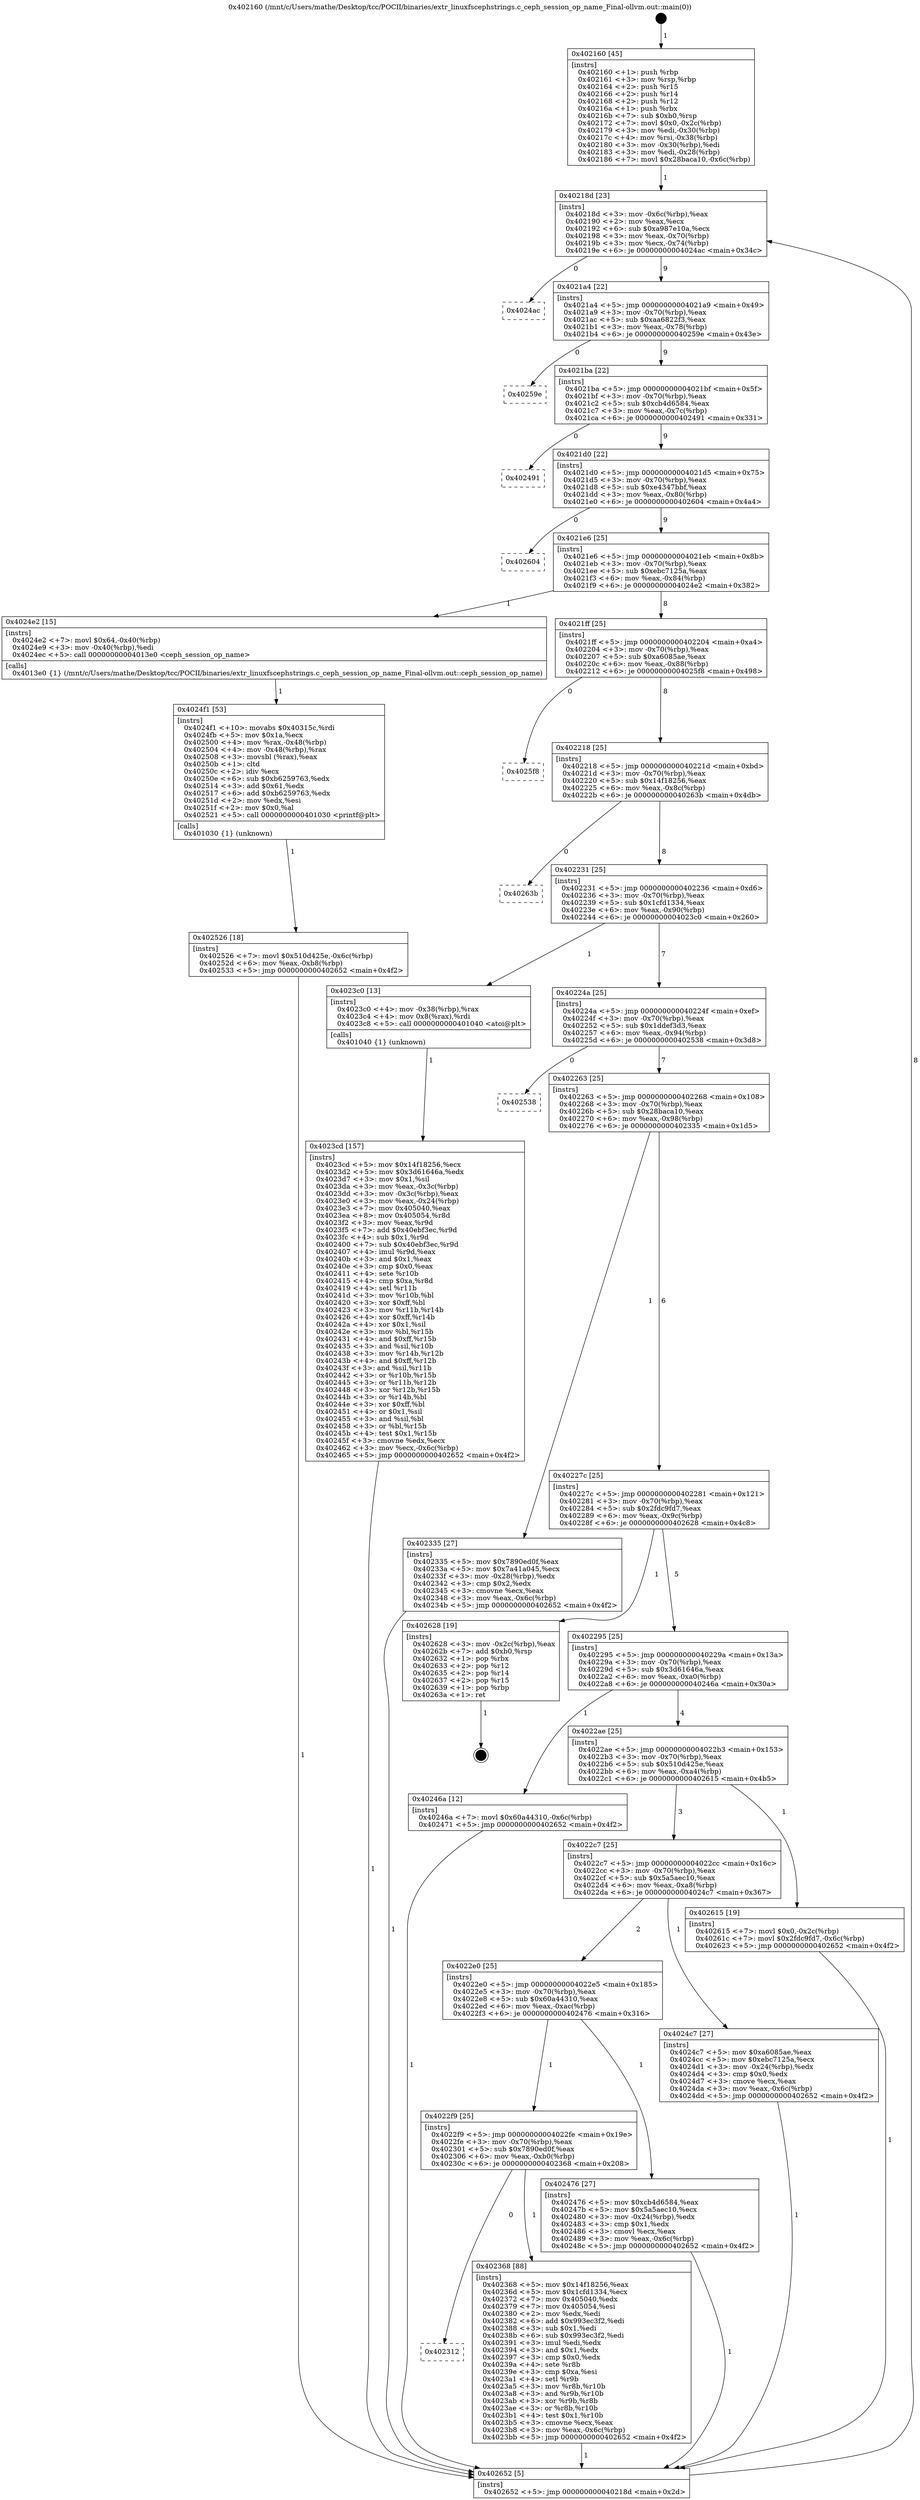 digraph "0x402160" {
  label = "0x402160 (/mnt/c/Users/mathe/Desktop/tcc/POCII/binaries/extr_linuxfscephstrings.c_ceph_session_op_name_Final-ollvm.out::main(0))"
  labelloc = "t"
  node[shape=record]

  Entry [label="",width=0.3,height=0.3,shape=circle,fillcolor=black,style=filled]
  "0x40218d" [label="{
     0x40218d [23]\l
     | [instrs]\l
     &nbsp;&nbsp;0x40218d \<+3\>: mov -0x6c(%rbp),%eax\l
     &nbsp;&nbsp;0x402190 \<+2\>: mov %eax,%ecx\l
     &nbsp;&nbsp;0x402192 \<+6\>: sub $0xa987e10a,%ecx\l
     &nbsp;&nbsp;0x402198 \<+3\>: mov %eax,-0x70(%rbp)\l
     &nbsp;&nbsp;0x40219b \<+3\>: mov %ecx,-0x74(%rbp)\l
     &nbsp;&nbsp;0x40219e \<+6\>: je 00000000004024ac \<main+0x34c\>\l
  }"]
  "0x4024ac" [label="{
     0x4024ac\l
  }", style=dashed]
  "0x4021a4" [label="{
     0x4021a4 [22]\l
     | [instrs]\l
     &nbsp;&nbsp;0x4021a4 \<+5\>: jmp 00000000004021a9 \<main+0x49\>\l
     &nbsp;&nbsp;0x4021a9 \<+3\>: mov -0x70(%rbp),%eax\l
     &nbsp;&nbsp;0x4021ac \<+5\>: sub $0xaa6822f3,%eax\l
     &nbsp;&nbsp;0x4021b1 \<+3\>: mov %eax,-0x78(%rbp)\l
     &nbsp;&nbsp;0x4021b4 \<+6\>: je 000000000040259e \<main+0x43e\>\l
  }"]
  Exit [label="",width=0.3,height=0.3,shape=circle,fillcolor=black,style=filled,peripheries=2]
  "0x40259e" [label="{
     0x40259e\l
  }", style=dashed]
  "0x4021ba" [label="{
     0x4021ba [22]\l
     | [instrs]\l
     &nbsp;&nbsp;0x4021ba \<+5\>: jmp 00000000004021bf \<main+0x5f\>\l
     &nbsp;&nbsp;0x4021bf \<+3\>: mov -0x70(%rbp),%eax\l
     &nbsp;&nbsp;0x4021c2 \<+5\>: sub $0xcb4d6584,%eax\l
     &nbsp;&nbsp;0x4021c7 \<+3\>: mov %eax,-0x7c(%rbp)\l
     &nbsp;&nbsp;0x4021ca \<+6\>: je 0000000000402491 \<main+0x331\>\l
  }"]
  "0x402526" [label="{
     0x402526 [18]\l
     | [instrs]\l
     &nbsp;&nbsp;0x402526 \<+7\>: movl $0x510d425e,-0x6c(%rbp)\l
     &nbsp;&nbsp;0x40252d \<+6\>: mov %eax,-0xb8(%rbp)\l
     &nbsp;&nbsp;0x402533 \<+5\>: jmp 0000000000402652 \<main+0x4f2\>\l
  }"]
  "0x402491" [label="{
     0x402491\l
  }", style=dashed]
  "0x4021d0" [label="{
     0x4021d0 [22]\l
     | [instrs]\l
     &nbsp;&nbsp;0x4021d0 \<+5\>: jmp 00000000004021d5 \<main+0x75\>\l
     &nbsp;&nbsp;0x4021d5 \<+3\>: mov -0x70(%rbp),%eax\l
     &nbsp;&nbsp;0x4021d8 \<+5\>: sub $0xe4347bbf,%eax\l
     &nbsp;&nbsp;0x4021dd \<+3\>: mov %eax,-0x80(%rbp)\l
     &nbsp;&nbsp;0x4021e0 \<+6\>: je 0000000000402604 \<main+0x4a4\>\l
  }"]
  "0x4024f1" [label="{
     0x4024f1 [53]\l
     | [instrs]\l
     &nbsp;&nbsp;0x4024f1 \<+10\>: movabs $0x40315c,%rdi\l
     &nbsp;&nbsp;0x4024fb \<+5\>: mov $0x1a,%ecx\l
     &nbsp;&nbsp;0x402500 \<+4\>: mov %rax,-0x48(%rbp)\l
     &nbsp;&nbsp;0x402504 \<+4\>: mov -0x48(%rbp),%rax\l
     &nbsp;&nbsp;0x402508 \<+3\>: movsbl (%rax),%eax\l
     &nbsp;&nbsp;0x40250b \<+1\>: cltd\l
     &nbsp;&nbsp;0x40250c \<+2\>: idiv %ecx\l
     &nbsp;&nbsp;0x40250e \<+6\>: sub $0xb6259763,%edx\l
     &nbsp;&nbsp;0x402514 \<+3\>: add $0x61,%edx\l
     &nbsp;&nbsp;0x402517 \<+6\>: add $0xb6259763,%edx\l
     &nbsp;&nbsp;0x40251d \<+2\>: mov %edx,%esi\l
     &nbsp;&nbsp;0x40251f \<+2\>: mov $0x0,%al\l
     &nbsp;&nbsp;0x402521 \<+5\>: call 0000000000401030 \<printf@plt\>\l
     | [calls]\l
     &nbsp;&nbsp;0x401030 \{1\} (unknown)\l
  }"]
  "0x402604" [label="{
     0x402604\l
  }", style=dashed]
  "0x4021e6" [label="{
     0x4021e6 [25]\l
     | [instrs]\l
     &nbsp;&nbsp;0x4021e6 \<+5\>: jmp 00000000004021eb \<main+0x8b\>\l
     &nbsp;&nbsp;0x4021eb \<+3\>: mov -0x70(%rbp),%eax\l
     &nbsp;&nbsp;0x4021ee \<+5\>: sub $0xebc7125a,%eax\l
     &nbsp;&nbsp;0x4021f3 \<+6\>: mov %eax,-0x84(%rbp)\l
     &nbsp;&nbsp;0x4021f9 \<+6\>: je 00000000004024e2 \<main+0x382\>\l
  }"]
  "0x4023cd" [label="{
     0x4023cd [157]\l
     | [instrs]\l
     &nbsp;&nbsp;0x4023cd \<+5\>: mov $0x14f18256,%ecx\l
     &nbsp;&nbsp;0x4023d2 \<+5\>: mov $0x3d61646a,%edx\l
     &nbsp;&nbsp;0x4023d7 \<+3\>: mov $0x1,%sil\l
     &nbsp;&nbsp;0x4023da \<+3\>: mov %eax,-0x3c(%rbp)\l
     &nbsp;&nbsp;0x4023dd \<+3\>: mov -0x3c(%rbp),%eax\l
     &nbsp;&nbsp;0x4023e0 \<+3\>: mov %eax,-0x24(%rbp)\l
     &nbsp;&nbsp;0x4023e3 \<+7\>: mov 0x405040,%eax\l
     &nbsp;&nbsp;0x4023ea \<+8\>: mov 0x405054,%r8d\l
     &nbsp;&nbsp;0x4023f2 \<+3\>: mov %eax,%r9d\l
     &nbsp;&nbsp;0x4023f5 \<+7\>: add $0x40ebf3ec,%r9d\l
     &nbsp;&nbsp;0x4023fc \<+4\>: sub $0x1,%r9d\l
     &nbsp;&nbsp;0x402400 \<+7\>: sub $0x40ebf3ec,%r9d\l
     &nbsp;&nbsp;0x402407 \<+4\>: imul %r9d,%eax\l
     &nbsp;&nbsp;0x40240b \<+3\>: and $0x1,%eax\l
     &nbsp;&nbsp;0x40240e \<+3\>: cmp $0x0,%eax\l
     &nbsp;&nbsp;0x402411 \<+4\>: sete %r10b\l
     &nbsp;&nbsp;0x402415 \<+4\>: cmp $0xa,%r8d\l
     &nbsp;&nbsp;0x402419 \<+4\>: setl %r11b\l
     &nbsp;&nbsp;0x40241d \<+3\>: mov %r10b,%bl\l
     &nbsp;&nbsp;0x402420 \<+3\>: xor $0xff,%bl\l
     &nbsp;&nbsp;0x402423 \<+3\>: mov %r11b,%r14b\l
     &nbsp;&nbsp;0x402426 \<+4\>: xor $0xff,%r14b\l
     &nbsp;&nbsp;0x40242a \<+4\>: xor $0x1,%sil\l
     &nbsp;&nbsp;0x40242e \<+3\>: mov %bl,%r15b\l
     &nbsp;&nbsp;0x402431 \<+4\>: and $0xff,%r15b\l
     &nbsp;&nbsp;0x402435 \<+3\>: and %sil,%r10b\l
     &nbsp;&nbsp;0x402438 \<+3\>: mov %r14b,%r12b\l
     &nbsp;&nbsp;0x40243b \<+4\>: and $0xff,%r12b\l
     &nbsp;&nbsp;0x40243f \<+3\>: and %sil,%r11b\l
     &nbsp;&nbsp;0x402442 \<+3\>: or %r10b,%r15b\l
     &nbsp;&nbsp;0x402445 \<+3\>: or %r11b,%r12b\l
     &nbsp;&nbsp;0x402448 \<+3\>: xor %r12b,%r15b\l
     &nbsp;&nbsp;0x40244b \<+3\>: or %r14b,%bl\l
     &nbsp;&nbsp;0x40244e \<+3\>: xor $0xff,%bl\l
     &nbsp;&nbsp;0x402451 \<+4\>: or $0x1,%sil\l
     &nbsp;&nbsp;0x402455 \<+3\>: and %sil,%bl\l
     &nbsp;&nbsp;0x402458 \<+3\>: or %bl,%r15b\l
     &nbsp;&nbsp;0x40245b \<+4\>: test $0x1,%r15b\l
     &nbsp;&nbsp;0x40245f \<+3\>: cmovne %edx,%ecx\l
     &nbsp;&nbsp;0x402462 \<+3\>: mov %ecx,-0x6c(%rbp)\l
     &nbsp;&nbsp;0x402465 \<+5\>: jmp 0000000000402652 \<main+0x4f2\>\l
  }"]
  "0x4024e2" [label="{
     0x4024e2 [15]\l
     | [instrs]\l
     &nbsp;&nbsp;0x4024e2 \<+7\>: movl $0x64,-0x40(%rbp)\l
     &nbsp;&nbsp;0x4024e9 \<+3\>: mov -0x40(%rbp),%edi\l
     &nbsp;&nbsp;0x4024ec \<+5\>: call 00000000004013e0 \<ceph_session_op_name\>\l
     | [calls]\l
     &nbsp;&nbsp;0x4013e0 \{1\} (/mnt/c/Users/mathe/Desktop/tcc/POCII/binaries/extr_linuxfscephstrings.c_ceph_session_op_name_Final-ollvm.out::ceph_session_op_name)\l
  }"]
  "0x4021ff" [label="{
     0x4021ff [25]\l
     | [instrs]\l
     &nbsp;&nbsp;0x4021ff \<+5\>: jmp 0000000000402204 \<main+0xa4\>\l
     &nbsp;&nbsp;0x402204 \<+3\>: mov -0x70(%rbp),%eax\l
     &nbsp;&nbsp;0x402207 \<+5\>: sub $0xa6085ae,%eax\l
     &nbsp;&nbsp;0x40220c \<+6\>: mov %eax,-0x88(%rbp)\l
     &nbsp;&nbsp;0x402212 \<+6\>: je 00000000004025f8 \<main+0x498\>\l
  }"]
  "0x402312" [label="{
     0x402312\l
  }", style=dashed]
  "0x4025f8" [label="{
     0x4025f8\l
  }", style=dashed]
  "0x402218" [label="{
     0x402218 [25]\l
     | [instrs]\l
     &nbsp;&nbsp;0x402218 \<+5\>: jmp 000000000040221d \<main+0xbd\>\l
     &nbsp;&nbsp;0x40221d \<+3\>: mov -0x70(%rbp),%eax\l
     &nbsp;&nbsp;0x402220 \<+5\>: sub $0x14f18256,%eax\l
     &nbsp;&nbsp;0x402225 \<+6\>: mov %eax,-0x8c(%rbp)\l
     &nbsp;&nbsp;0x40222b \<+6\>: je 000000000040263b \<main+0x4db\>\l
  }"]
  "0x402368" [label="{
     0x402368 [88]\l
     | [instrs]\l
     &nbsp;&nbsp;0x402368 \<+5\>: mov $0x14f18256,%eax\l
     &nbsp;&nbsp;0x40236d \<+5\>: mov $0x1cfd1334,%ecx\l
     &nbsp;&nbsp;0x402372 \<+7\>: mov 0x405040,%edx\l
     &nbsp;&nbsp;0x402379 \<+7\>: mov 0x405054,%esi\l
     &nbsp;&nbsp;0x402380 \<+2\>: mov %edx,%edi\l
     &nbsp;&nbsp;0x402382 \<+6\>: add $0x993ec3f2,%edi\l
     &nbsp;&nbsp;0x402388 \<+3\>: sub $0x1,%edi\l
     &nbsp;&nbsp;0x40238b \<+6\>: sub $0x993ec3f2,%edi\l
     &nbsp;&nbsp;0x402391 \<+3\>: imul %edi,%edx\l
     &nbsp;&nbsp;0x402394 \<+3\>: and $0x1,%edx\l
     &nbsp;&nbsp;0x402397 \<+3\>: cmp $0x0,%edx\l
     &nbsp;&nbsp;0x40239a \<+4\>: sete %r8b\l
     &nbsp;&nbsp;0x40239e \<+3\>: cmp $0xa,%esi\l
     &nbsp;&nbsp;0x4023a1 \<+4\>: setl %r9b\l
     &nbsp;&nbsp;0x4023a5 \<+3\>: mov %r8b,%r10b\l
     &nbsp;&nbsp;0x4023a8 \<+3\>: and %r9b,%r10b\l
     &nbsp;&nbsp;0x4023ab \<+3\>: xor %r9b,%r8b\l
     &nbsp;&nbsp;0x4023ae \<+3\>: or %r8b,%r10b\l
     &nbsp;&nbsp;0x4023b1 \<+4\>: test $0x1,%r10b\l
     &nbsp;&nbsp;0x4023b5 \<+3\>: cmovne %ecx,%eax\l
     &nbsp;&nbsp;0x4023b8 \<+3\>: mov %eax,-0x6c(%rbp)\l
     &nbsp;&nbsp;0x4023bb \<+5\>: jmp 0000000000402652 \<main+0x4f2\>\l
  }"]
  "0x40263b" [label="{
     0x40263b\l
  }", style=dashed]
  "0x402231" [label="{
     0x402231 [25]\l
     | [instrs]\l
     &nbsp;&nbsp;0x402231 \<+5\>: jmp 0000000000402236 \<main+0xd6\>\l
     &nbsp;&nbsp;0x402236 \<+3\>: mov -0x70(%rbp),%eax\l
     &nbsp;&nbsp;0x402239 \<+5\>: sub $0x1cfd1334,%eax\l
     &nbsp;&nbsp;0x40223e \<+6\>: mov %eax,-0x90(%rbp)\l
     &nbsp;&nbsp;0x402244 \<+6\>: je 00000000004023c0 \<main+0x260\>\l
  }"]
  "0x4022f9" [label="{
     0x4022f9 [25]\l
     | [instrs]\l
     &nbsp;&nbsp;0x4022f9 \<+5\>: jmp 00000000004022fe \<main+0x19e\>\l
     &nbsp;&nbsp;0x4022fe \<+3\>: mov -0x70(%rbp),%eax\l
     &nbsp;&nbsp;0x402301 \<+5\>: sub $0x7890ed0f,%eax\l
     &nbsp;&nbsp;0x402306 \<+6\>: mov %eax,-0xb0(%rbp)\l
     &nbsp;&nbsp;0x40230c \<+6\>: je 0000000000402368 \<main+0x208\>\l
  }"]
  "0x4023c0" [label="{
     0x4023c0 [13]\l
     | [instrs]\l
     &nbsp;&nbsp;0x4023c0 \<+4\>: mov -0x38(%rbp),%rax\l
     &nbsp;&nbsp;0x4023c4 \<+4\>: mov 0x8(%rax),%rdi\l
     &nbsp;&nbsp;0x4023c8 \<+5\>: call 0000000000401040 \<atoi@plt\>\l
     | [calls]\l
     &nbsp;&nbsp;0x401040 \{1\} (unknown)\l
  }"]
  "0x40224a" [label="{
     0x40224a [25]\l
     | [instrs]\l
     &nbsp;&nbsp;0x40224a \<+5\>: jmp 000000000040224f \<main+0xef\>\l
     &nbsp;&nbsp;0x40224f \<+3\>: mov -0x70(%rbp),%eax\l
     &nbsp;&nbsp;0x402252 \<+5\>: sub $0x1ddef3d3,%eax\l
     &nbsp;&nbsp;0x402257 \<+6\>: mov %eax,-0x94(%rbp)\l
     &nbsp;&nbsp;0x40225d \<+6\>: je 0000000000402538 \<main+0x3d8\>\l
  }"]
  "0x402476" [label="{
     0x402476 [27]\l
     | [instrs]\l
     &nbsp;&nbsp;0x402476 \<+5\>: mov $0xcb4d6584,%eax\l
     &nbsp;&nbsp;0x40247b \<+5\>: mov $0x5a5aec10,%ecx\l
     &nbsp;&nbsp;0x402480 \<+3\>: mov -0x24(%rbp),%edx\l
     &nbsp;&nbsp;0x402483 \<+3\>: cmp $0x1,%edx\l
     &nbsp;&nbsp;0x402486 \<+3\>: cmovl %ecx,%eax\l
     &nbsp;&nbsp;0x402489 \<+3\>: mov %eax,-0x6c(%rbp)\l
     &nbsp;&nbsp;0x40248c \<+5\>: jmp 0000000000402652 \<main+0x4f2\>\l
  }"]
  "0x402538" [label="{
     0x402538\l
  }", style=dashed]
  "0x402263" [label="{
     0x402263 [25]\l
     | [instrs]\l
     &nbsp;&nbsp;0x402263 \<+5\>: jmp 0000000000402268 \<main+0x108\>\l
     &nbsp;&nbsp;0x402268 \<+3\>: mov -0x70(%rbp),%eax\l
     &nbsp;&nbsp;0x40226b \<+5\>: sub $0x28baca10,%eax\l
     &nbsp;&nbsp;0x402270 \<+6\>: mov %eax,-0x98(%rbp)\l
     &nbsp;&nbsp;0x402276 \<+6\>: je 0000000000402335 \<main+0x1d5\>\l
  }"]
  "0x4022e0" [label="{
     0x4022e0 [25]\l
     | [instrs]\l
     &nbsp;&nbsp;0x4022e0 \<+5\>: jmp 00000000004022e5 \<main+0x185\>\l
     &nbsp;&nbsp;0x4022e5 \<+3\>: mov -0x70(%rbp),%eax\l
     &nbsp;&nbsp;0x4022e8 \<+5\>: sub $0x60a44310,%eax\l
     &nbsp;&nbsp;0x4022ed \<+6\>: mov %eax,-0xac(%rbp)\l
     &nbsp;&nbsp;0x4022f3 \<+6\>: je 0000000000402476 \<main+0x316\>\l
  }"]
  "0x402335" [label="{
     0x402335 [27]\l
     | [instrs]\l
     &nbsp;&nbsp;0x402335 \<+5\>: mov $0x7890ed0f,%eax\l
     &nbsp;&nbsp;0x40233a \<+5\>: mov $0x7a41a045,%ecx\l
     &nbsp;&nbsp;0x40233f \<+3\>: mov -0x28(%rbp),%edx\l
     &nbsp;&nbsp;0x402342 \<+3\>: cmp $0x2,%edx\l
     &nbsp;&nbsp;0x402345 \<+3\>: cmovne %ecx,%eax\l
     &nbsp;&nbsp;0x402348 \<+3\>: mov %eax,-0x6c(%rbp)\l
     &nbsp;&nbsp;0x40234b \<+5\>: jmp 0000000000402652 \<main+0x4f2\>\l
  }"]
  "0x40227c" [label="{
     0x40227c [25]\l
     | [instrs]\l
     &nbsp;&nbsp;0x40227c \<+5\>: jmp 0000000000402281 \<main+0x121\>\l
     &nbsp;&nbsp;0x402281 \<+3\>: mov -0x70(%rbp),%eax\l
     &nbsp;&nbsp;0x402284 \<+5\>: sub $0x2fdc9fd7,%eax\l
     &nbsp;&nbsp;0x402289 \<+6\>: mov %eax,-0x9c(%rbp)\l
     &nbsp;&nbsp;0x40228f \<+6\>: je 0000000000402628 \<main+0x4c8\>\l
  }"]
  "0x402652" [label="{
     0x402652 [5]\l
     | [instrs]\l
     &nbsp;&nbsp;0x402652 \<+5\>: jmp 000000000040218d \<main+0x2d\>\l
  }"]
  "0x402160" [label="{
     0x402160 [45]\l
     | [instrs]\l
     &nbsp;&nbsp;0x402160 \<+1\>: push %rbp\l
     &nbsp;&nbsp;0x402161 \<+3\>: mov %rsp,%rbp\l
     &nbsp;&nbsp;0x402164 \<+2\>: push %r15\l
     &nbsp;&nbsp;0x402166 \<+2\>: push %r14\l
     &nbsp;&nbsp;0x402168 \<+2\>: push %r12\l
     &nbsp;&nbsp;0x40216a \<+1\>: push %rbx\l
     &nbsp;&nbsp;0x40216b \<+7\>: sub $0xb0,%rsp\l
     &nbsp;&nbsp;0x402172 \<+7\>: movl $0x0,-0x2c(%rbp)\l
     &nbsp;&nbsp;0x402179 \<+3\>: mov %edi,-0x30(%rbp)\l
     &nbsp;&nbsp;0x40217c \<+4\>: mov %rsi,-0x38(%rbp)\l
     &nbsp;&nbsp;0x402180 \<+3\>: mov -0x30(%rbp),%edi\l
     &nbsp;&nbsp;0x402183 \<+3\>: mov %edi,-0x28(%rbp)\l
     &nbsp;&nbsp;0x402186 \<+7\>: movl $0x28baca10,-0x6c(%rbp)\l
  }"]
  "0x4024c7" [label="{
     0x4024c7 [27]\l
     | [instrs]\l
     &nbsp;&nbsp;0x4024c7 \<+5\>: mov $0xa6085ae,%eax\l
     &nbsp;&nbsp;0x4024cc \<+5\>: mov $0xebc7125a,%ecx\l
     &nbsp;&nbsp;0x4024d1 \<+3\>: mov -0x24(%rbp),%edx\l
     &nbsp;&nbsp;0x4024d4 \<+3\>: cmp $0x0,%edx\l
     &nbsp;&nbsp;0x4024d7 \<+3\>: cmove %ecx,%eax\l
     &nbsp;&nbsp;0x4024da \<+3\>: mov %eax,-0x6c(%rbp)\l
     &nbsp;&nbsp;0x4024dd \<+5\>: jmp 0000000000402652 \<main+0x4f2\>\l
  }"]
  "0x402628" [label="{
     0x402628 [19]\l
     | [instrs]\l
     &nbsp;&nbsp;0x402628 \<+3\>: mov -0x2c(%rbp),%eax\l
     &nbsp;&nbsp;0x40262b \<+7\>: add $0xb0,%rsp\l
     &nbsp;&nbsp;0x402632 \<+1\>: pop %rbx\l
     &nbsp;&nbsp;0x402633 \<+2\>: pop %r12\l
     &nbsp;&nbsp;0x402635 \<+2\>: pop %r14\l
     &nbsp;&nbsp;0x402637 \<+2\>: pop %r15\l
     &nbsp;&nbsp;0x402639 \<+1\>: pop %rbp\l
     &nbsp;&nbsp;0x40263a \<+1\>: ret\l
  }"]
  "0x402295" [label="{
     0x402295 [25]\l
     | [instrs]\l
     &nbsp;&nbsp;0x402295 \<+5\>: jmp 000000000040229a \<main+0x13a\>\l
     &nbsp;&nbsp;0x40229a \<+3\>: mov -0x70(%rbp),%eax\l
     &nbsp;&nbsp;0x40229d \<+5\>: sub $0x3d61646a,%eax\l
     &nbsp;&nbsp;0x4022a2 \<+6\>: mov %eax,-0xa0(%rbp)\l
     &nbsp;&nbsp;0x4022a8 \<+6\>: je 000000000040246a \<main+0x30a\>\l
  }"]
  "0x4022c7" [label="{
     0x4022c7 [25]\l
     | [instrs]\l
     &nbsp;&nbsp;0x4022c7 \<+5\>: jmp 00000000004022cc \<main+0x16c\>\l
     &nbsp;&nbsp;0x4022cc \<+3\>: mov -0x70(%rbp),%eax\l
     &nbsp;&nbsp;0x4022cf \<+5\>: sub $0x5a5aec10,%eax\l
     &nbsp;&nbsp;0x4022d4 \<+6\>: mov %eax,-0xa8(%rbp)\l
     &nbsp;&nbsp;0x4022da \<+6\>: je 00000000004024c7 \<main+0x367\>\l
  }"]
  "0x40246a" [label="{
     0x40246a [12]\l
     | [instrs]\l
     &nbsp;&nbsp;0x40246a \<+7\>: movl $0x60a44310,-0x6c(%rbp)\l
     &nbsp;&nbsp;0x402471 \<+5\>: jmp 0000000000402652 \<main+0x4f2\>\l
  }"]
  "0x4022ae" [label="{
     0x4022ae [25]\l
     | [instrs]\l
     &nbsp;&nbsp;0x4022ae \<+5\>: jmp 00000000004022b3 \<main+0x153\>\l
     &nbsp;&nbsp;0x4022b3 \<+3\>: mov -0x70(%rbp),%eax\l
     &nbsp;&nbsp;0x4022b6 \<+5\>: sub $0x510d425e,%eax\l
     &nbsp;&nbsp;0x4022bb \<+6\>: mov %eax,-0xa4(%rbp)\l
     &nbsp;&nbsp;0x4022c1 \<+6\>: je 0000000000402615 \<main+0x4b5\>\l
  }"]
  "0x402615" [label="{
     0x402615 [19]\l
     | [instrs]\l
     &nbsp;&nbsp;0x402615 \<+7\>: movl $0x0,-0x2c(%rbp)\l
     &nbsp;&nbsp;0x40261c \<+7\>: movl $0x2fdc9fd7,-0x6c(%rbp)\l
     &nbsp;&nbsp;0x402623 \<+5\>: jmp 0000000000402652 \<main+0x4f2\>\l
  }"]
  Entry -> "0x402160" [label=" 1"]
  "0x40218d" -> "0x4024ac" [label=" 0"]
  "0x40218d" -> "0x4021a4" [label=" 9"]
  "0x402628" -> Exit [label=" 1"]
  "0x4021a4" -> "0x40259e" [label=" 0"]
  "0x4021a4" -> "0x4021ba" [label=" 9"]
  "0x402615" -> "0x402652" [label=" 1"]
  "0x4021ba" -> "0x402491" [label=" 0"]
  "0x4021ba" -> "0x4021d0" [label=" 9"]
  "0x402526" -> "0x402652" [label=" 1"]
  "0x4021d0" -> "0x402604" [label=" 0"]
  "0x4021d0" -> "0x4021e6" [label=" 9"]
  "0x4024f1" -> "0x402526" [label=" 1"]
  "0x4021e6" -> "0x4024e2" [label=" 1"]
  "0x4021e6" -> "0x4021ff" [label=" 8"]
  "0x4024e2" -> "0x4024f1" [label=" 1"]
  "0x4021ff" -> "0x4025f8" [label=" 0"]
  "0x4021ff" -> "0x402218" [label=" 8"]
  "0x4024c7" -> "0x402652" [label=" 1"]
  "0x402218" -> "0x40263b" [label=" 0"]
  "0x402218" -> "0x402231" [label=" 8"]
  "0x402476" -> "0x402652" [label=" 1"]
  "0x402231" -> "0x4023c0" [label=" 1"]
  "0x402231" -> "0x40224a" [label=" 7"]
  "0x4023cd" -> "0x402652" [label=" 1"]
  "0x40224a" -> "0x402538" [label=" 0"]
  "0x40224a" -> "0x402263" [label=" 7"]
  "0x4023c0" -> "0x4023cd" [label=" 1"]
  "0x402263" -> "0x402335" [label=" 1"]
  "0x402263" -> "0x40227c" [label=" 6"]
  "0x402335" -> "0x402652" [label=" 1"]
  "0x402160" -> "0x40218d" [label=" 1"]
  "0x402652" -> "0x40218d" [label=" 8"]
  "0x4022f9" -> "0x402312" [label=" 0"]
  "0x40227c" -> "0x402628" [label=" 1"]
  "0x40227c" -> "0x402295" [label=" 5"]
  "0x4022f9" -> "0x402368" [label=" 1"]
  "0x402295" -> "0x40246a" [label=" 1"]
  "0x402295" -> "0x4022ae" [label=" 4"]
  "0x4022e0" -> "0x4022f9" [label=" 1"]
  "0x4022ae" -> "0x402615" [label=" 1"]
  "0x4022ae" -> "0x4022c7" [label=" 3"]
  "0x40246a" -> "0x402652" [label=" 1"]
  "0x4022c7" -> "0x4024c7" [label=" 1"]
  "0x4022c7" -> "0x4022e0" [label=" 2"]
  "0x402368" -> "0x402652" [label=" 1"]
  "0x4022e0" -> "0x402476" [label=" 1"]
}
